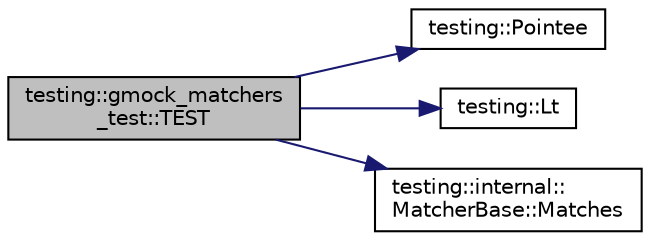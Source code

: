 digraph "testing::gmock_matchers_test::TEST"
{
  edge [fontname="Helvetica",fontsize="10",labelfontname="Helvetica",labelfontsize="10"];
  node [fontname="Helvetica",fontsize="10",shape=record];
  rankdir="LR";
  Node1006 [label="testing::gmock_matchers\l_test::TEST",height=0.2,width=0.4,color="black", fillcolor="grey75", style="filled", fontcolor="black"];
  Node1006 -> Node1007 [color="midnightblue",fontsize="10",style="solid",fontname="Helvetica"];
  Node1007 [label="testing::Pointee",height=0.2,width=0.4,color="black", fillcolor="white", style="filled",URL="$d0/d75/namespacetesting.html#a5122ca3533f3a00f67e146dd81f3b68c"];
  Node1006 -> Node1008 [color="midnightblue",fontsize="10",style="solid",fontname="Helvetica"];
  Node1008 [label="testing::Lt",height=0.2,width=0.4,color="black", fillcolor="white", style="filled",URL="$d0/d75/namespacetesting.html#ad621459957a8bcdd3c256b7940ecbf99"];
  Node1006 -> Node1009 [color="midnightblue",fontsize="10",style="solid",fontname="Helvetica"];
  Node1009 [label="testing::internal::\lMatcherBase::Matches",height=0.2,width=0.4,color="black", fillcolor="white", style="filled",URL="$df/d93/classtesting_1_1internal_1_1_matcher_base.html#a3b479673ff40cac1a7d548e91d789cb2"];
}
